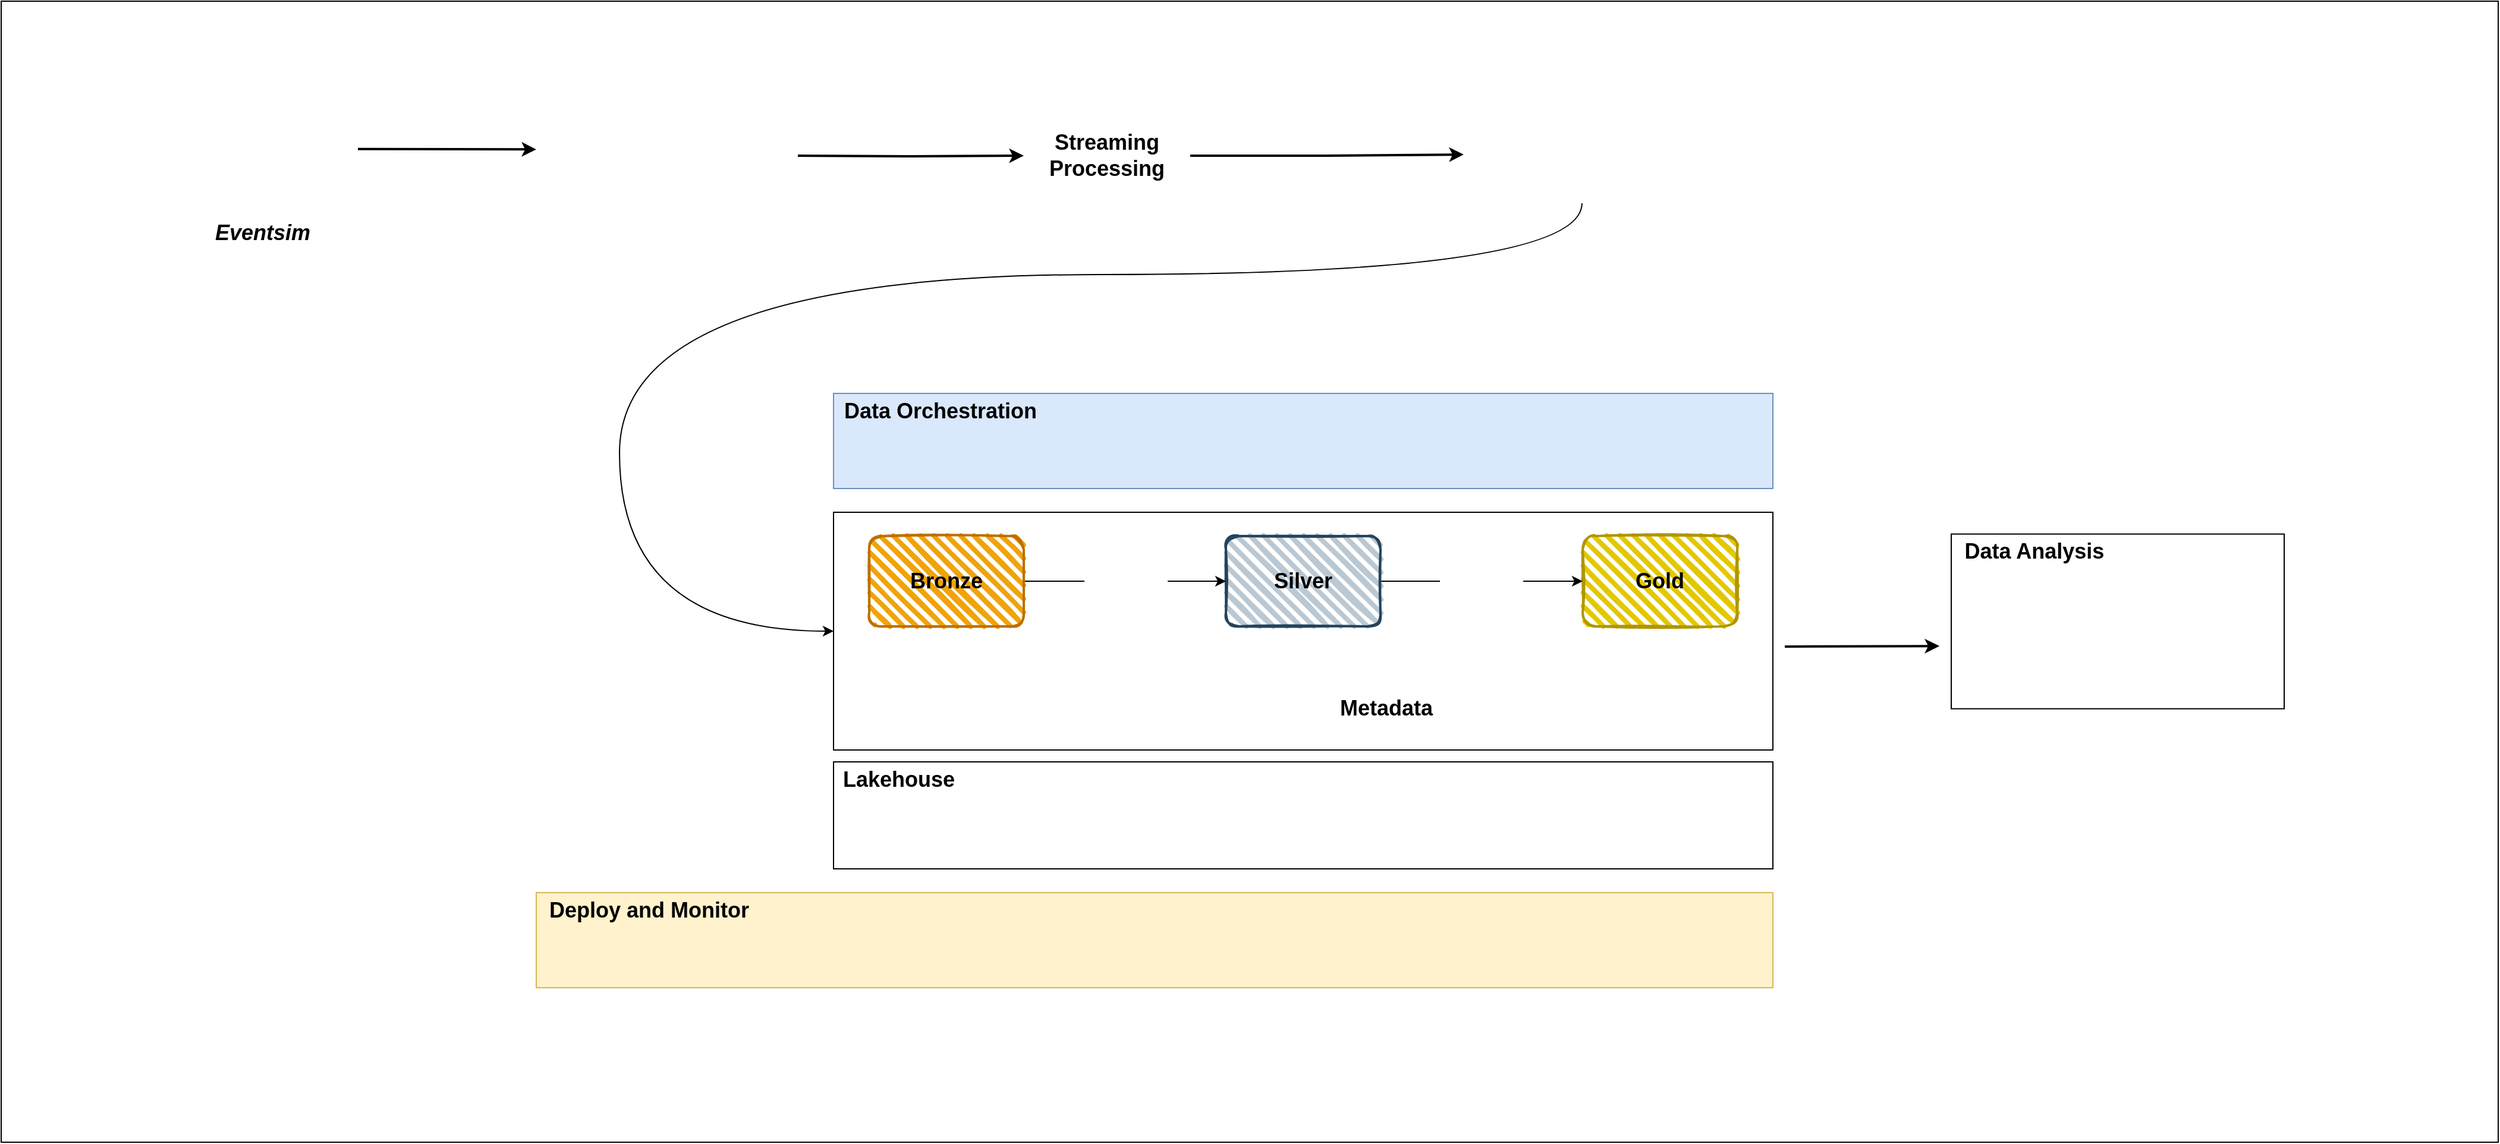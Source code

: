 <mxfile version="25.0.1">
  <diagram name="Page-1" id="sml87yRHOmGASyp5fPqJ">
    <mxGraphModel dx="3450" dy="2148" grid="1" gridSize="10" guides="1" tooltips="1" connect="1" arrows="1" fold="1" page="1" pageScale="1" pageWidth="850" pageHeight="1100" math="0" shadow="0">
      <root>
        <mxCell id="0" />
        <mxCell id="1" parent="0" />
        <mxCell id="6mCqm3cFqYDMlTNCP-HP-35" value="" style="rounded=0;whiteSpace=wrap;html=1;" vertex="1" parent="1">
          <mxGeometry x="-1410" y="-380" width="2100" height="960" as="geometry" />
        </mxCell>
        <mxCell id="6mCqm3cFqYDMlTNCP-HP-8" value="" style="rounded=0;whiteSpace=wrap;html=1;" vertex="1" parent="1">
          <mxGeometry x="-710" y="50" width="790" height="200" as="geometry" />
        </mxCell>
        <mxCell id="0-2StcnEYoLJdeBP_UcM-1" value="" style="shape=image;verticalLabelPosition=bottom;labelBackgroundColor=default;verticalAlign=top;aspect=fixed;imageAspect=0;image=https://www.svgrepo.com/show/375422/datastream.svg;" parent="1" vertex="1">
          <mxGeometry x="-1230" y="-310" width="110" height="110" as="geometry" />
        </mxCell>
        <mxCell id="0-2StcnEYoLJdeBP_UcM-2" value="&lt;font style=&quot;font-size: 18px;&quot;&gt;&lt;i&gt;&lt;b&gt;Eventsim&lt;/b&gt;&lt;/i&gt;&lt;/font&gt;" style="text;html=1;align=center;verticalAlign=middle;whiteSpace=wrap;rounded=0;" parent="1" vertex="1">
          <mxGeometry x="-1220" y="-200" width="60" height="30" as="geometry" />
        </mxCell>
        <mxCell id="0-2StcnEYoLJdeBP_UcM-5" value="" style="endArrow=classic;html=1;rounded=0;strokeWidth=2;" parent="1" edge="1">
          <mxGeometry width="50" height="50" relative="1" as="geometry">
            <mxPoint x="-1110" y="-255.62" as="sourcePoint" />
            <mxPoint x="-960" y="-255.31" as="targetPoint" />
          </mxGeometry>
        </mxCell>
        <mxCell id="0-2StcnEYoLJdeBP_UcM-14" value="" style="rounded=0;whiteSpace=wrap;html=1;" parent="1" vertex="1">
          <mxGeometry x="-710" y="260" width="790" height="90" as="geometry" />
        </mxCell>
        <mxCell id="0-2StcnEYoLJdeBP_UcM-25" value="&lt;span style=&quot;font-size: 18px;&quot;&gt;&lt;b&gt;Lakehouse&lt;/b&gt;&lt;/span&gt;" style="text;html=1;align=center;verticalAlign=middle;whiteSpace=wrap;rounded=0;" parent="1" vertex="1">
          <mxGeometry x="-710" y="260" width="110" height="30" as="geometry" />
        </mxCell>
        <mxCell id="0-2StcnEYoLJdeBP_UcM-27" value="" style="rounded=0;whiteSpace=wrap;html=1;fillColor=#dae8fc;strokeColor=#6c8ebf;" parent="1" vertex="1">
          <mxGeometry x="-710" y="-50" width="790" height="80" as="geometry" />
        </mxCell>
        <mxCell id="0-2StcnEYoLJdeBP_UcM-29" value="" style="shape=image;verticalLabelPosition=bottom;labelBackgroundColor=default;verticalAlign=top;aspect=fixed;imageAspect=0;image=https://upload.wikimedia.org/wikipedia/commons/thumb/d/de/AirflowLogo.png/1200px-AirflowLogo.png;" parent="1" vertex="1">
          <mxGeometry x="-392.59" y="-40" width="155.18" height="60" as="geometry" />
        </mxCell>
        <mxCell id="0-2StcnEYoLJdeBP_UcM-30" value="&lt;span style=&quot;font-size: 18px;&quot;&gt;&lt;b&gt;Data Orchestration&lt;/b&gt;&lt;/span&gt;" style="text;html=1;align=center;verticalAlign=middle;whiteSpace=wrap;rounded=0;" parent="1" vertex="1">
          <mxGeometry x="-710" y="-50" width="180" height="30" as="geometry" />
        </mxCell>
        <mxCell id="0-2StcnEYoLJdeBP_UcM-31" value="" style="rounded=0;whiteSpace=wrap;html=1;fillColor=#fff2cc;strokeColor=#d6b656;" parent="1" vertex="1">
          <mxGeometry x="-960" y="370" width="1040" height="80" as="geometry" />
        </mxCell>
        <mxCell id="0-2StcnEYoLJdeBP_UcM-32" value="" style="shape=image;verticalLabelPosition=bottom;labelBackgroundColor=default;verticalAlign=top;aspect=fixed;imageAspect=0;image=https://logos-world.net/wp-content/uploads/2021/02/Docker-Logo.png;" parent="1" vertex="1">
          <mxGeometry x="-617.22" y="358.75" width="182.22" height="102.5" as="geometry" />
        </mxCell>
        <mxCell id="0-2StcnEYoLJdeBP_UcM-34" value="&lt;span style=&quot;font-size: 18px;&quot;&gt;&lt;b&gt;Deploy and Monitor&lt;/b&gt;&lt;/span&gt;" style="text;html=1;align=center;verticalAlign=middle;whiteSpace=wrap;rounded=0;" parent="1" vertex="1">
          <mxGeometry x="-960" y="370" width="190" height="30" as="geometry" />
        </mxCell>
        <mxCell id="0-2StcnEYoLJdeBP_UcM-38" value="" style="shape=image;verticalLabelPosition=bottom;labelBackgroundColor=default;verticalAlign=top;aspect=fixed;imageAspect=0;image=https://4allportal.com/wp-content/uploads/prometheus-550x120-2.png;" parent="1" vertex="1">
          <mxGeometry x="-291.04" y="382.5" width="252.09" height="55" as="geometry" />
        </mxCell>
        <mxCell id="0-2StcnEYoLJdeBP_UcM-40" value="" style="rounded=0;whiteSpace=wrap;html=1;" parent="1" vertex="1">
          <mxGeometry x="230" y="68.31" width="280" height="147" as="geometry" />
        </mxCell>
        <mxCell id="0-2StcnEYoLJdeBP_UcM-43" value="&lt;span style=&quot;font-size: 18px;&quot;&gt;&lt;b&gt;Data Analysis&lt;/b&gt;&lt;/span&gt;" style="text;html=1;align=center;verticalAlign=middle;whiteSpace=wrap;rounded=0;" parent="1" vertex="1">
          <mxGeometry x="230" y="68.31" width="140" height="30" as="geometry" />
        </mxCell>
        <mxCell id="0-2StcnEYoLJdeBP_UcM-44" value="" style="endArrow=classic;html=1;rounded=0;strokeWidth=2;" parent="1" edge="1">
          <mxGeometry width="50" height="50" relative="1" as="geometry">
            <mxPoint x="90" y="163" as="sourcePoint" />
            <mxPoint x="220" y="162.54" as="targetPoint" />
          </mxGeometry>
        </mxCell>
        <mxCell id="6mCqm3cFqYDMlTNCP-HP-1" value="" style="shape=image;verticalLabelPosition=bottom;labelBackgroundColor=default;verticalAlign=top;aspect=fixed;imageAspect=0;image=https://warlord0blog.wordpress.com/wp-content/uploads/2021/05/minio_logo.png;" vertex="1" parent="1">
          <mxGeometry x="-530" y="279.17" width="245.44" height="50.83" as="geometry" />
        </mxCell>
        <mxCell id="6mCqm3cFqYDMlTNCP-HP-19" style="edgeStyle=orthogonalEdgeStyle;rounded=0;orthogonalLoop=1;jettySize=auto;html=1;exitX=1;exitY=0.5;exitDx=0;exitDy=0;entryX=0;entryY=0.5;entryDx=0;entryDy=0;endArrow=none;endFill=0;" edge="1" parent="1" source="6mCqm3cFqYDMlTNCP-HP-9" target="6mCqm3cFqYDMlTNCP-HP-18">
          <mxGeometry relative="1" as="geometry" />
        </mxCell>
        <mxCell id="6mCqm3cFqYDMlTNCP-HP-9" value="&lt;b&gt;&lt;font style=&quot;font-size: 18px;&quot;&gt;Bronze&lt;/font&gt;&lt;/b&gt;" style="rounded=1;whiteSpace=wrap;html=1;strokeWidth=2;fillWeight=4;hachureGap=8;hachureAngle=45;fillColor=#f0a30a;sketch=1;strokeColor=#BD7000;fontColor=#000000;" vertex="1" parent="1">
          <mxGeometry x="-680" y="70" width="130" height="76" as="geometry" />
        </mxCell>
        <mxCell id="6mCqm3cFqYDMlTNCP-HP-22" style="edgeStyle=orthogonalEdgeStyle;rounded=0;orthogonalLoop=1;jettySize=auto;html=1;exitX=1;exitY=0.5;exitDx=0;exitDy=0;entryX=0;entryY=0.5;entryDx=0;entryDy=0;endArrow=none;endFill=0;" edge="1" parent="1" source="6mCqm3cFqYDMlTNCP-HP-10" target="6mCqm3cFqYDMlTNCP-HP-21">
          <mxGeometry relative="1" as="geometry" />
        </mxCell>
        <mxCell id="6mCqm3cFqYDMlTNCP-HP-10" value="&lt;span style=&quot;font-size: 18px;&quot;&gt;&lt;b&gt;Silver&lt;/b&gt;&lt;/span&gt;" style="rounded=1;whiteSpace=wrap;html=1;strokeWidth=2;fillWeight=4;hachureGap=8;hachureAngle=45;fillColor=#bac8d3;sketch=1;strokeColor=#23445d;" vertex="1" parent="1">
          <mxGeometry x="-380" y="70" width="130" height="76" as="geometry" />
        </mxCell>
        <mxCell id="6mCqm3cFqYDMlTNCP-HP-11" value="&lt;span style=&quot;font-size: 18px;&quot;&gt;&lt;b&gt;Gold&lt;/b&gt;&lt;/span&gt;" style="rounded=1;whiteSpace=wrap;html=1;strokeWidth=2;fillWeight=4;hachureGap=8;hachureAngle=45;fillColor=#e3c800;sketch=1;strokeColor=#B09500;fontColor=#000000;" vertex="1" parent="1">
          <mxGeometry x="-80" y="70" width="130" height="76" as="geometry" />
        </mxCell>
        <mxCell id="6mCqm3cFqYDMlTNCP-HP-15" value="" style="shape=image;verticalLabelPosition=bottom;labelBackgroundColor=default;verticalAlign=top;aspect=fixed;imageAspect=0;image=https://spark.apache.org/images/delta-lake-logo.png;" vertex="1" parent="1">
          <mxGeometry x="-220" y="245.31" width="220.19" height="119.38" as="geometry" />
        </mxCell>
        <mxCell id="6mCqm3cFqYDMlTNCP-HP-16" value="" style="shape=image;verticalLabelPosition=bottom;labelBackgroundColor=default;verticalAlign=top;aspect=fixed;imageAspect=0;image=https://cdn.icon-icons.com/icons2/2699/PNG/512/apache_hive_logo_icon_167868.png;" vertex="1" parent="1">
          <mxGeometry x="-498.98" y="140" width="220" height="110" as="geometry" />
        </mxCell>
        <mxCell id="6mCqm3cFqYDMlTNCP-HP-20" style="edgeStyle=orthogonalEdgeStyle;rounded=0;orthogonalLoop=1;jettySize=auto;html=1;exitX=1;exitY=0.5;exitDx=0;exitDy=0;entryX=0;entryY=0.5;entryDx=0;entryDy=0;" edge="1" parent="1" source="6mCqm3cFqYDMlTNCP-HP-18" target="6mCqm3cFqYDMlTNCP-HP-10">
          <mxGeometry relative="1" as="geometry" />
        </mxCell>
        <mxCell id="6mCqm3cFqYDMlTNCP-HP-18" value="" style="shape=image;imageAspect=0;aspect=fixed;verticalLabelPosition=bottom;verticalAlign=top;image=https://images.seeklogo.com/logo-png/43/2/dbt-logo-png_seeklogo-431111.png?v=1957187137577124544;" vertex="1" parent="1">
          <mxGeometry x="-498.98" y="73" width="70" height="70" as="geometry" />
        </mxCell>
        <mxCell id="6mCqm3cFqYDMlTNCP-HP-24" style="edgeStyle=orthogonalEdgeStyle;rounded=0;orthogonalLoop=1;jettySize=auto;html=1;exitX=1;exitY=0.5;exitDx=0;exitDy=0;entryX=0;entryY=0.5;entryDx=0;entryDy=0;" edge="1" parent="1" source="6mCqm3cFqYDMlTNCP-HP-21" target="6mCqm3cFqYDMlTNCP-HP-11">
          <mxGeometry relative="1" as="geometry" />
        </mxCell>
        <mxCell id="6mCqm3cFqYDMlTNCP-HP-21" value="" style="shape=image;imageAspect=0;aspect=fixed;verticalLabelPosition=bottom;verticalAlign=top;image=https://images.seeklogo.com/logo-png/43/2/dbt-logo-png_seeklogo-431111.png?v=1957187137577124544;" vertex="1" parent="1">
          <mxGeometry x="-200" y="73" width="70" height="70" as="geometry" />
        </mxCell>
        <mxCell id="6mCqm3cFqYDMlTNCP-HP-25" value="" style="shape=image;verticalLabelPosition=bottom;labelBackgroundColor=default;verticalAlign=top;aspect=fixed;imageAspect=0;image=https://pragmaticworks.com/hs-fs/hubfs/social-suggested-images/Power-Bi-logo-transparent.png?width=655&amp;height=400&amp;name=Power-Bi-logo-transparent.png;" vertex="1" parent="1">
          <mxGeometry x="246.94" y="119" width="246.12" height="62" as="geometry" />
        </mxCell>
        <mxCell id="6mCqm3cFqYDMlTNCP-HP-37" style="edgeStyle=orthogonalEdgeStyle;rounded=0;orthogonalLoop=1;jettySize=auto;html=1;entryX=0;entryY=0.5;entryDx=0;entryDy=0;strokeWidth=2;" edge="1" parent="1" target="6mCqm3cFqYDMlTNCP-HP-32">
          <mxGeometry relative="1" as="geometry">
            <mxPoint x="-740" y="-250" as="sourcePoint" />
          </mxGeometry>
        </mxCell>
        <mxCell id="6mCqm3cFqYDMlTNCP-HP-28" value="" style="shape=image;verticalLabelPosition=bottom;labelBackgroundColor=default;verticalAlign=top;aspect=fixed;imageAspect=0;image=https://static-00.iconduck.com/assets.00/kafka-icon-2048x935-cvu4503l.png;" vertex="1" parent="1">
          <mxGeometry x="-940" y="-290" width="175.18" height="80" as="geometry" />
        </mxCell>
        <mxCell id="6mCqm3cFqYDMlTNCP-HP-39" style="edgeStyle=orthogonalEdgeStyle;rounded=0;orthogonalLoop=1;jettySize=auto;html=1;exitX=0.5;exitY=1;exitDx=0;exitDy=0;entryX=0;entryY=0.5;entryDx=0;entryDy=0;curved=1;" edge="1" parent="1" source="6mCqm3cFqYDMlTNCP-HP-29" target="6mCqm3cFqYDMlTNCP-HP-8">
          <mxGeometry relative="1" as="geometry">
            <Array as="points">
              <mxPoint x="-81" y="-150" />
              <mxPoint x="-890" y="-150" />
              <mxPoint x="-890" y="150" />
            </Array>
          </mxGeometry>
        </mxCell>
        <mxCell id="6mCqm3cFqYDMlTNCP-HP-29" value="" style="shape=image;imageAspect=0;aspect=fixed;verticalLabelPosition=bottom;verticalAlign=top;image=https://i0.wp.com/blog.dsacademy.com.br/wp-content/uploads/2023/06/Apache-Spark-logo.png?fit=1200%2C623&amp;ssl=1;" vertex="1" parent="1">
          <mxGeometry x="-160" y="-292.5" width="158.89" height="82.5" as="geometry" />
        </mxCell>
        <mxCell id="6mCqm3cFqYDMlTNCP-HP-38" style="edgeStyle=orthogonalEdgeStyle;rounded=0;orthogonalLoop=1;jettySize=auto;html=1;exitX=1;exitY=0.5;exitDx=0;exitDy=0;strokeWidth=2;" edge="1" parent="1" source="6mCqm3cFqYDMlTNCP-HP-32">
          <mxGeometry relative="1" as="geometry">
            <mxPoint x="-180" y="-251" as="targetPoint" />
          </mxGeometry>
        </mxCell>
        <mxCell id="6mCqm3cFqYDMlTNCP-HP-32" value="&lt;span style=&quot;font-size: 18px;&quot;&gt;&lt;b&gt;Streaming Processing&lt;/b&gt;&lt;/span&gt;" style="text;html=1;align=center;verticalAlign=middle;whiteSpace=wrap;rounded=0;" vertex="1" parent="1">
          <mxGeometry x="-550" y="-265" width="140" height="30" as="geometry" />
        </mxCell>
        <mxCell id="6mCqm3cFqYDMlTNCP-HP-40" value="&lt;font style=&quot;font-size: 18px;&quot;&gt;&lt;b&gt;Metadata&lt;/b&gt;&lt;/font&gt;" style="text;html=1;align=center;verticalAlign=middle;whiteSpace=wrap;rounded=0;" vertex="1" parent="1">
          <mxGeometry x="-290" y="200" width="90" height="30" as="geometry" />
        </mxCell>
      </root>
    </mxGraphModel>
  </diagram>
</mxfile>

